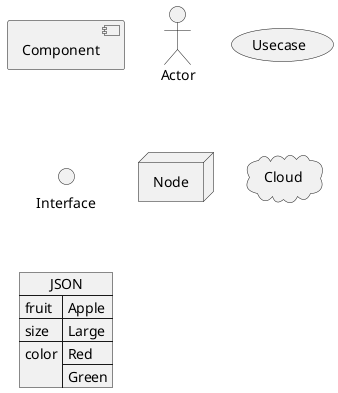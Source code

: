 @startuml
allowmixing

component Component
actor     Actor
usecase   Usecase
()        Interface
node      Node
cloud     Cloud

json JSON {
   "fruit":"Apple",
   "size":"Large",
   "color": ["Red", "Green"]
}
@enduml
